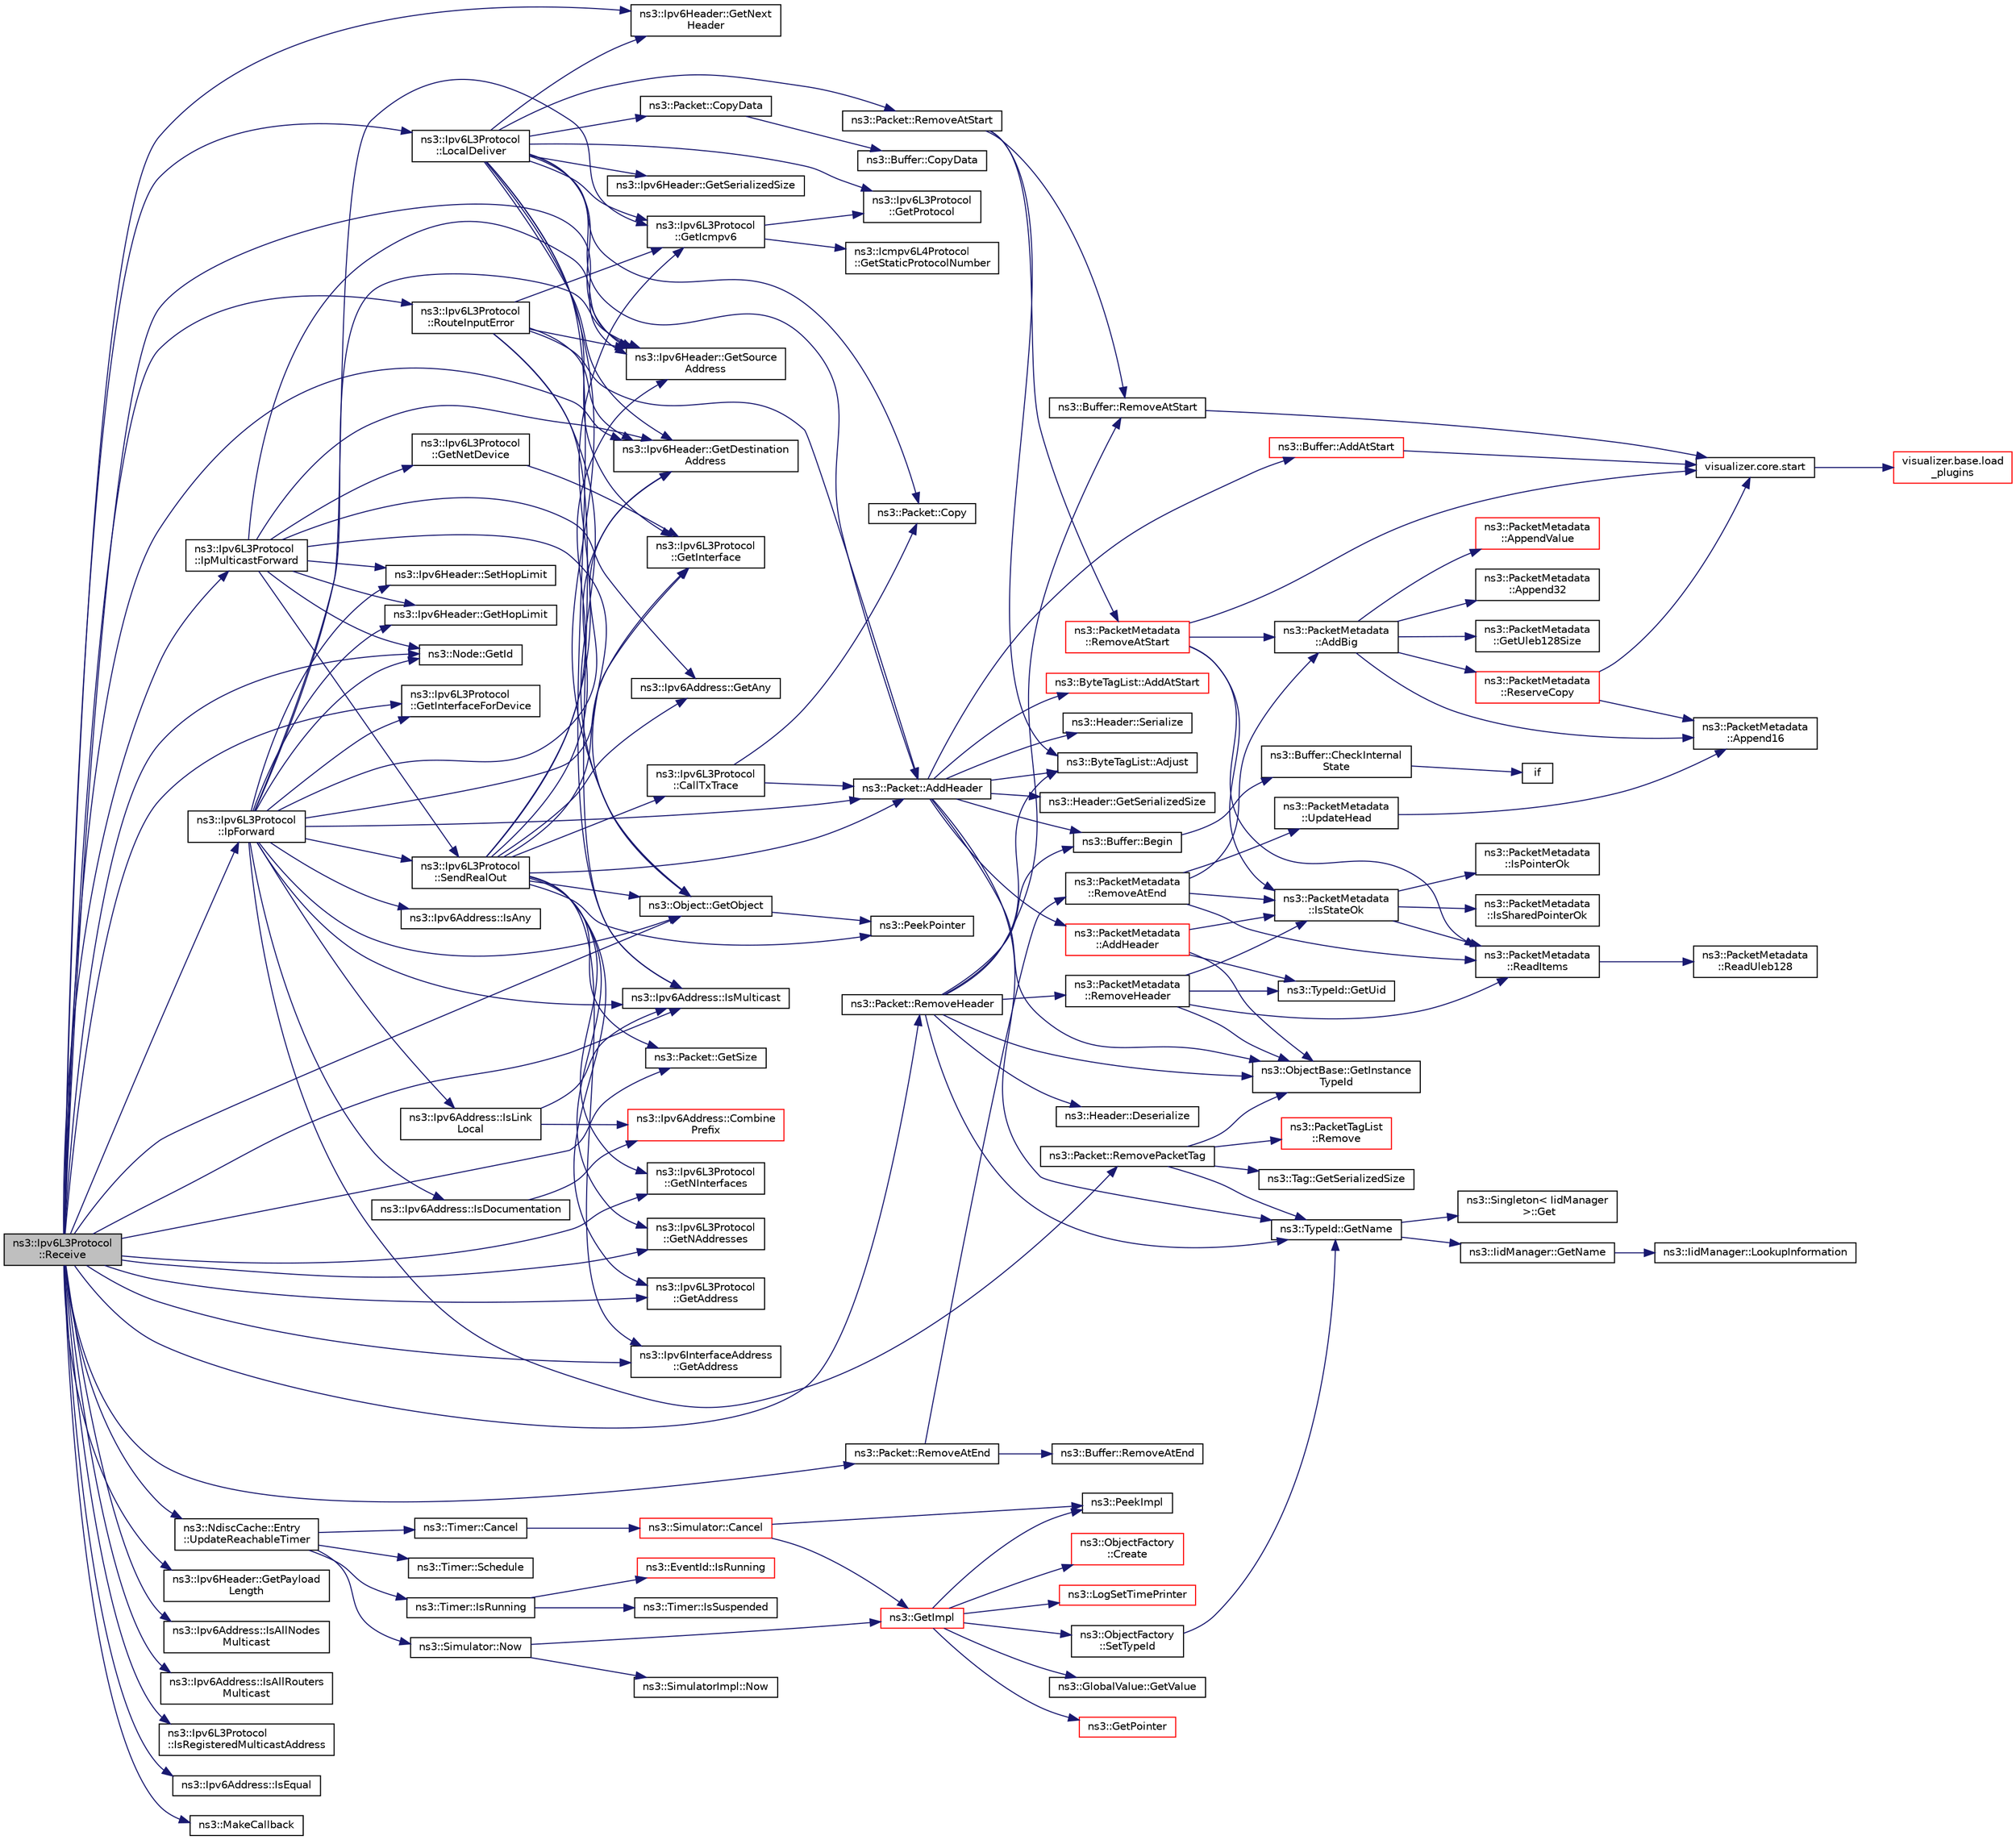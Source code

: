 digraph "ns3::Ipv6L3Protocol::Receive"
{
  edge [fontname="Helvetica",fontsize="10",labelfontname="Helvetica",labelfontsize="10"];
  node [fontname="Helvetica",fontsize="10",shape=record];
  rankdir="LR";
  Node1 [label="ns3::Ipv6L3Protocol\l::Receive",height=0.2,width=0.4,color="black", fillcolor="grey75", style="filled", fontcolor="black"];
  Node1 -> Node2 [color="midnightblue",fontsize="10",style="solid"];
  Node2 [label="ns3::Node::GetId",height=0.2,width=0.4,color="black", fillcolor="white", style="filled",URL="$dd/ded/classns3_1_1Node.html#aaf49b64a843565ce3812326313b370ac"];
  Node1 -> Node3 [color="midnightblue",fontsize="10",style="solid"];
  Node3 [label="ns3::Ipv6L3Protocol\l::GetInterfaceForDevice",height=0.2,width=0.4,color="black", fillcolor="white", style="filled",URL="$d7/d74/classns3_1_1Ipv6L3Protocol.html#a878292513d6294e2dfdeccbe1ed1d996",tooltip="Get interface index which is on a specified net device. "];
  Node1 -> Node4 [color="midnightblue",fontsize="10",style="solid"];
  Node4 [label="ns3::Object::GetObject",height=0.2,width=0.4,color="black", fillcolor="white", style="filled",URL="$d9/d77/classns3_1_1Object.html#a13e18c00017096c8381eb651d5bd0783"];
  Node4 -> Node5 [color="midnightblue",fontsize="10",style="solid"];
  Node5 [label="ns3::PeekPointer",height=0.2,width=0.4,color="black", fillcolor="white", style="filled",URL="$d7/d2e/namespacens3.html#af2a7557fe9afdd98d8f6f8f6e412cf5a"];
  Node1 -> Node6 [color="midnightblue",fontsize="10",style="solid"];
  Node6 [label="ns3::Packet::RemoveHeader",height=0.2,width=0.4,color="black", fillcolor="white", style="filled",URL="$dd/d7a/classns3_1_1Packet.html#a0961eccf975d75f902d40956c93ba63e",tooltip="Deserialize and remove the header from the internal buffer. "];
  Node6 -> Node7 [color="midnightblue",fontsize="10",style="solid"];
  Node7 [label="ns3::Header::Deserialize",height=0.2,width=0.4,color="black", fillcolor="white", style="filled",URL="$d6/dae/classns3_1_1Header.html#a78be9400bb66b2a8543606f395ef5396"];
  Node6 -> Node8 [color="midnightblue",fontsize="10",style="solid"];
  Node8 [label="ns3::Buffer::Begin",height=0.2,width=0.4,color="black", fillcolor="white", style="filled",URL="$da/d85/classns3_1_1Buffer.html#a893d4bf50df13e730b6cd0fda91b967f"];
  Node8 -> Node9 [color="midnightblue",fontsize="10",style="solid"];
  Node9 [label="ns3::Buffer::CheckInternal\lState",height=0.2,width=0.4,color="black", fillcolor="white", style="filled",URL="$da/d85/classns3_1_1Buffer.html#a6202ce7f1ecc1fc7a14cc13017375d14",tooltip="Checks the internal buffer structures consistency. "];
  Node9 -> Node10 [color="midnightblue",fontsize="10",style="solid"];
  Node10 [label="if",height=0.2,width=0.4,color="black", fillcolor="white", style="filled",URL="$d8/d0e/loss__ITU1238_8m.html#a419d895abe1313c35fa353c93802647e"];
  Node6 -> Node11 [color="midnightblue",fontsize="10",style="solid"];
  Node11 [label="ns3::ObjectBase::GetInstance\lTypeId",height=0.2,width=0.4,color="black", fillcolor="white", style="filled",URL="$d2/dac/classns3_1_1ObjectBase.html#abe5b43a6f5b99a92a4c3122db31f06fb"];
  Node6 -> Node12 [color="midnightblue",fontsize="10",style="solid"];
  Node12 [label="ns3::TypeId::GetName",height=0.2,width=0.4,color="black", fillcolor="white", style="filled",URL="$d6/d11/classns3_1_1TypeId.html#aa3c41c79ae428b3cb396a9c6bb3ef314"];
  Node12 -> Node13 [color="midnightblue",fontsize="10",style="solid"];
  Node13 [label="ns3::Singleton\< IidManager\l \>::Get",height=0.2,width=0.4,color="black", fillcolor="white", style="filled",URL="$d8/d77/classns3_1_1Singleton.html#a80a2cd3c25a27ea72add7a9f7a141ffa"];
  Node12 -> Node14 [color="midnightblue",fontsize="10",style="solid"];
  Node14 [label="ns3::IidManager::GetName",height=0.2,width=0.4,color="black", fillcolor="white", style="filled",URL="$d4/d1c/classns3_1_1IidManager.html#a5d68d0f0f44594dcdec239dbdb5bf53c"];
  Node14 -> Node15 [color="midnightblue",fontsize="10",style="solid"];
  Node15 [label="ns3::IidManager::LookupInformation",height=0.2,width=0.4,color="black", fillcolor="white", style="filled",URL="$d4/d1c/classns3_1_1IidManager.html#a6b1f4ba2815dba27a377e8a8db2384cf"];
  Node6 -> Node16 [color="midnightblue",fontsize="10",style="solid"];
  Node16 [label="ns3::Buffer::RemoveAtStart",height=0.2,width=0.4,color="black", fillcolor="white", style="filled",URL="$da/d85/classns3_1_1Buffer.html#adeecbb3e8f518aec6fee0437578ade4b"];
  Node16 -> Node17 [color="midnightblue",fontsize="10",style="solid"];
  Node17 [label="visualizer.core.start",height=0.2,width=0.4,color="black", fillcolor="white", style="filled",URL="$df/d6c/namespacevisualizer_1_1core.html#a2a35e5d8a34af358b508dac8635754e0"];
  Node17 -> Node18 [color="midnightblue",fontsize="10",style="solid"];
  Node18 [label="visualizer.base.load\l_plugins",height=0.2,width=0.4,color="red", fillcolor="white", style="filled",URL="$d4/d39/namespacevisualizer_1_1base.html#ad171497a5ff1afe0a73bedaebf35448f"];
  Node6 -> Node19 [color="midnightblue",fontsize="10",style="solid"];
  Node19 [label="ns3::ByteTagList::Adjust",height=0.2,width=0.4,color="black", fillcolor="white", style="filled",URL="$dd/d64/classns3_1_1ByteTagList.html#a1fec06d7e6daaf8039cf2a148e4090f2"];
  Node6 -> Node20 [color="midnightblue",fontsize="10",style="solid"];
  Node20 [label="ns3::PacketMetadata\l::RemoveHeader",height=0.2,width=0.4,color="black", fillcolor="white", style="filled",URL="$d1/db1/classns3_1_1PacketMetadata.html#afa8a589ec783d4998516d7f39f21242d",tooltip="Remove an header. "];
  Node20 -> Node11 [color="midnightblue",fontsize="10",style="solid"];
  Node20 -> Node21 [color="midnightblue",fontsize="10",style="solid"];
  Node21 [label="ns3::TypeId::GetUid",height=0.2,width=0.4,color="black", fillcolor="white", style="filled",URL="$d6/d11/classns3_1_1TypeId.html#acd3e41de6340d06299f4fd63e2ed8da0"];
  Node20 -> Node22 [color="midnightblue",fontsize="10",style="solid"];
  Node22 [label="ns3::PacketMetadata\l::IsStateOk",height=0.2,width=0.4,color="black", fillcolor="white", style="filled",URL="$d1/db1/classns3_1_1PacketMetadata.html#a208d3163e28704438cdd4d30318e489c",tooltip="Check if the metadata state is ok. "];
  Node22 -> Node23 [color="midnightblue",fontsize="10",style="solid"];
  Node23 [label="ns3::PacketMetadata\l::IsPointerOk",height=0.2,width=0.4,color="black", fillcolor="white", style="filled",URL="$d1/db1/classns3_1_1PacketMetadata.html#acf15fba7d020ebd77591619b5ad273c5",tooltip="Check if the position is valid. "];
  Node22 -> Node24 [color="midnightblue",fontsize="10",style="solid"];
  Node24 [label="ns3::PacketMetadata\l::ReadItems",height=0.2,width=0.4,color="black", fillcolor="white", style="filled",URL="$d1/db1/classns3_1_1PacketMetadata.html#a3719ad2c32313a9a1c74462322e8b517",tooltip="Read items. "];
  Node24 -> Node25 [color="midnightblue",fontsize="10",style="solid"];
  Node25 [label="ns3::PacketMetadata\l::ReadUleb128",height=0.2,width=0.4,color="black", fillcolor="white", style="filled",URL="$d1/db1/classns3_1_1PacketMetadata.html#a7ae75db766a843dbee8960ae8cbf23ee",tooltip="Read a ULEB128 (Unsigned Little Endian Base 128) coded number. "];
  Node22 -> Node26 [color="midnightblue",fontsize="10",style="solid"];
  Node26 [label="ns3::PacketMetadata\l::IsSharedPointerOk",height=0.2,width=0.4,color="black", fillcolor="white", style="filled",URL="$d1/db1/classns3_1_1PacketMetadata.html#ae62c5bb3dce611a0f8c5e9ba3ba8e26e",tooltip="Check if the position is valid. "];
  Node20 -> Node24 [color="midnightblue",fontsize="10",style="solid"];
  Node1 -> Node27 [color="midnightblue",fontsize="10",style="solid"];
  Node27 [label="ns3::Ipv6Header::GetPayload\lLength",height=0.2,width=0.4,color="black", fillcolor="white", style="filled",URL="$d8/d5d/classns3_1_1Ipv6Header.html#abb0c6d5e8def6677627f171573992828",tooltip="Get the \"Payload length\" field. "];
  Node1 -> Node28 [color="midnightblue",fontsize="10",style="solid"];
  Node28 [label="ns3::Packet::GetSize",height=0.2,width=0.4,color="black", fillcolor="white", style="filled",URL="$dd/d7a/classns3_1_1Packet.html#a462855c9929954d4301a4edfe55f4f1c",tooltip="Returns the the size in bytes of the packet (including the zero-filled initial payload). "];
  Node1 -> Node29 [color="midnightblue",fontsize="10",style="solid"];
  Node29 [label="ns3::Packet::RemoveAtEnd",height=0.2,width=0.4,color="black", fillcolor="white", style="filled",URL="$dd/d7a/classns3_1_1Packet.html#a607de6c1abda2a960e99a3b59fd35d14",tooltip="Remove size bytes from the end of the current packet. "];
  Node29 -> Node30 [color="midnightblue",fontsize="10",style="solid"];
  Node30 [label="ns3::Buffer::RemoveAtEnd",height=0.2,width=0.4,color="black", fillcolor="white", style="filled",URL="$da/d85/classns3_1_1Buffer.html#a83b30fd8e1202e778fb471757b800d47"];
  Node29 -> Node31 [color="midnightblue",fontsize="10",style="solid"];
  Node31 [label="ns3::PacketMetadata\l::RemoveAtEnd",height=0.2,width=0.4,color="black", fillcolor="white", style="filled",URL="$d1/db1/classns3_1_1PacketMetadata.html#a7c76154f5302bd55a68406f0103d50c6",tooltip="Remove a chunk of metadata at the metadata end. "];
  Node31 -> Node22 [color="midnightblue",fontsize="10",style="solid"];
  Node31 -> Node24 [color="midnightblue",fontsize="10",style="solid"];
  Node31 -> Node32 [color="midnightblue",fontsize="10",style="solid"];
  Node32 [label="ns3::PacketMetadata\l::AddBig",height=0.2,width=0.4,color="black", fillcolor="white", style="filled",URL="$d1/db1/classns3_1_1PacketMetadata.html#ae89a0bf5e3dcd624bd37bc8ca67544da",tooltip="Add a \"Big\" Item (a SmallItem plus an ExtraItem) "];
  Node32 -> Node33 [color="midnightblue",fontsize="10",style="solid"];
  Node33 [label="ns3::PacketMetadata\l::GetUleb128Size",height=0.2,width=0.4,color="black", fillcolor="white", style="filled",URL="$d1/db1/classns3_1_1PacketMetadata.html#a4ea634655d1780a2b4dd9a3ac54c3501",tooltip="Get the ULEB128 (Unsigned Little Endian Base 128) size. "];
  Node32 -> Node34 [color="midnightblue",fontsize="10",style="solid"];
  Node34 [label="ns3::PacketMetadata\l::ReserveCopy",height=0.2,width=0.4,color="red", fillcolor="white", style="filled",URL="$d1/db1/classns3_1_1PacketMetadata.html#a18a4039a86f4c212742f6359849ddfd6",tooltip="Reserve space and make a metadata copy. "];
  Node34 -> Node17 [color="midnightblue",fontsize="10",style="solid"];
  Node34 -> Node35 [color="midnightblue",fontsize="10",style="solid"];
  Node35 [label="ns3::PacketMetadata\l::Append16",height=0.2,width=0.4,color="black", fillcolor="white", style="filled",URL="$d1/db1/classns3_1_1PacketMetadata.html#ab80adc9c544b0f087715acf15e255707",tooltip="Append a 16-bit value to the buffer. "];
  Node32 -> Node35 [color="midnightblue",fontsize="10",style="solid"];
  Node32 -> Node36 [color="midnightblue",fontsize="10",style="solid"];
  Node36 [label="ns3::PacketMetadata\l::AppendValue",height=0.2,width=0.4,color="red", fillcolor="white", style="filled",URL="$d1/db1/classns3_1_1PacketMetadata.html#a48151488856a00fc7325c3e761b19b97",tooltip="Append a value to the buffer. "];
  Node32 -> Node37 [color="midnightblue",fontsize="10",style="solid"];
  Node37 [label="ns3::PacketMetadata\l::Append32",height=0.2,width=0.4,color="black", fillcolor="white", style="filled",URL="$d1/db1/classns3_1_1PacketMetadata.html#a254b3766510c9b38a2ad0bec6d973f15",tooltip="Append a 32-bit value to the buffer. "];
  Node31 -> Node38 [color="midnightblue",fontsize="10",style="solid"];
  Node38 [label="ns3::PacketMetadata\l::UpdateHead",height=0.2,width=0.4,color="black", fillcolor="white", style="filled",URL="$d1/db1/classns3_1_1PacketMetadata.html#a3baa0c324423e6fd600b31858aa4ade9",tooltip="Update the head. "];
  Node38 -> Node35 [color="midnightblue",fontsize="10",style="solid"];
  Node1 -> Node39 [color="midnightblue",fontsize="10",style="solid"];
  Node39 [label="ns3::Ipv6Header::GetSource\lAddress",height=0.2,width=0.4,color="black", fillcolor="white", style="filled",URL="$d8/d5d/classns3_1_1Ipv6Header.html#ae7b5116d81c8113fad228d799f5554c3",tooltip="Get the \"Source address\" field. "];
  Node1 -> Node40 [color="midnightblue",fontsize="10",style="solid"];
  Node40 [label="ns3::NdiscCache::Entry\l::UpdateReachableTimer",height=0.2,width=0.4,color="black", fillcolor="white", style="filled",URL="$d2/dee/classns3_1_1NdiscCache_1_1Entry.html#a505d6cca16dc15d1c80e714c10da522f",tooltip="Update the reachable timer. "];
  Node40 -> Node41 [color="midnightblue",fontsize="10",style="solid"];
  Node41 [label="ns3::Simulator::Now",height=0.2,width=0.4,color="black", fillcolor="white", style="filled",URL="$d7/deb/classns3_1_1Simulator.html#ac3178fa975b419f7875e7105be122800"];
  Node41 -> Node42 [color="midnightblue",fontsize="10",style="solid"];
  Node42 [label="ns3::GetImpl",height=0.2,width=0.4,color="red", fillcolor="white", style="filled",URL="$d4/d8b/group__simulator.html#ga42eb4eddad41528d4d99794a3dae3fd0",tooltip="Get the SimulatorImpl singleton. "];
  Node42 -> Node43 [color="midnightblue",fontsize="10",style="solid"];
  Node43 [label="ns3::PeekImpl",height=0.2,width=0.4,color="black", fillcolor="white", style="filled",URL="$d4/d8b/group__simulator.html#ga233c5c38de117e4e4a5a9cd168694792",tooltip="Get the static SimulatorImpl instance. "];
  Node42 -> Node44 [color="midnightblue",fontsize="10",style="solid"];
  Node44 [label="ns3::GlobalValue::GetValue",height=0.2,width=0.4,color="black", fillcolor="white", style="filled",URL="$dc/d02/classns3_1_1GlobalValue.html#aa33773cb952ba3c285a03ae2c4769b84"];
  Node42 -> Node45 [color="midnightblue",fontsize="10",style="solid"];
  Node45 [label="ns3::ObjectFactory\l::SetTypeId",height=0.2,width=0.4,color="black", fillcolor="white", style="filled",URL="$d5/d0d/classns3_1_1ObjectFactory.html#a77dcd099064038a1eb7a6b8251229ec3"];
  Node45 -> Node12 [color="midnightblue",fontsize="10",style="solid"];
  Node42 -> Node46 [color="midnightblue",fontsize="10",style="solid"];
  Node46 [label="ns3::GetPointer",height=0.2,width=0.4,color="red", fillcolor="white", style="filled",URL="$d7/d2e/namespacens3.html#ab4e173cdfd43d17c1a40d5348510a670"];
  Node42 -> Node47 [color="midnightblue",fontsize="10",style="solid"];
  Node47 [label="ns3::ObjectFactory\l::Create",height=0.2,width=0.4,color="red", fillcolor="white", style="filled",URL="$d5/d0d/classns3_1_1ObjectFactory.html#a18152e93f0a6fe184ed7300cb31e9896"];
  Node42 -> Node48 [color="midnightblue",fontsize="10",style="solid"];
  Node48 [label="ns3::LogSetTimePrinter",height=0.2,width=0.4,color="red", fillcolor="white", style="filled",URL="$d7/d2e/namespacens3.html#acf6a1749b3febc5a6a5b2b8620138d80"];
  Node41 -> Node49 [color="midnightblue",fontsize="10",style="solid"];
  Node49 [label="ns3::SimulatorImpl::Now",height=0.2,width=0.4,color="black", fillcolor="white", style="filled",URL="$d2/d19/classns3_1_1SimulatorImpl.html#aa516c50060846adc6fd316e83ef0797c"];
  Node40 -> Node50 [color="midnightblue",fontsize="10",style="solid"];
  Node50 [label="ns3::Timer::IsRunning",height=0.2,width=0.4,color="black", fillcolor="white", style="filled",URL="$d0/d3e/classns3_1_1Timer.html#addbc6c740f21ddeb6ad358557962b24c"];
  Node50 -> Node51 [color="midnightblue",fontsize="10",style="solid"];
  Node51 [label="ns3::Timer::IsSuspended",height=0.2,width=0.4,color="black", fillcolor="white", style="filled",URL="$d0/d3e/classns3_1_1Timer.html#a6eaea57766ec5e85023264fe2fb69066"];
  Node50 -> Node52 [color="midnightblue",fontsize="10",style="solid"];
  Node52 [label="ns3::EventId::IsRunning",height=0.2,width=0.4,color="red", fillcolor="white", style="filled",URL="$d1/df8/classns3_1_1EventId.html#aabf8476d1a080c199ea0c6aa9ccea372"];
  Node40 -> Node53 [color="midnightblue",fontsize="10",style="solid"];
  Node53 [label="ns3::Timer::Cancel",height=0.2,width=0.4,color="black", fillcolor="white", style="filled",URL="$d0/d3e/classns3_1_1Timer.html#ac8261489cfc3361ab869ea2387cfc841"];
  Node53 -> Node54 [color="midnightblue",fontsize="10",style="solid"];
  Node54 [label="ns3::Simulator::Cancel",height=0.2,width=0.4,color="red", fillcolor="white", style="filled",URL="$d7/deb/classns3_1_1Simulator.html#a1b903a62d6117ef28f7ba3c6500689bf"];
  Node54 -> Node43 [color="midnightblue",fontsize="10",style="solid"];
  Node54 -> Node42 [color="midnightblue",fontsize="10",style="solid"];
  Node40 -> Node55 [color="midnightblue",fontsize="10",style="solid"];
  Node55 [label="ns3::Timer::Schedule",height=0.2,width=0.4,color="black", fillcolor="white", style="filled",URL="$d0/d3e/classns3_1_1Timer.html#ac3345d696887578f518b19f359f7f94b"];
  Node1 -> Node56 [color="midnightblue",fontsize="10",style="solid"];
  Node56 [label="ns3::Ipv6Header::GetNext\lHeader",height=0.2,width=0.4,color="black", fillcolor="white", style="filled",URL="$d8/d5d/classns3_1_1Ipv6Header.html#a24317958bbf0b77d2c1c6b23d1866e9b",tooltip="Get the next header. "];
  Node1 -> Node57 [color="midnightblue",fontsize="10",style="solid"];
  Node57 [label="ns3::Ipv6Header::GetDestination\lAddress",height=0.2,width=0.4,color="black", fillcolor="white", style="filled",URL="$d8/d5d/classns3_1_1Ipv6Header.html#a472309d4a08c9fea54092346ba7beca4",tooltip="Get the \"Destination address\" field. "];
  Node1 -> Node58 [color="midnightblue",fontsize="10",style="solid"];
  Node58 [label="ns3::Ipv6Address::IsAllNodes\lMulticast",height=0.2,width=0.4,color="black", fillcolor="white", style="filled",URL="$d5/de6/classns3_1_1Ipv6Address.html#a3063fa987fa3e8fe4461feac1cd0d06f",tooltip="If the IPv6 address is \"all nodes multicast\" (ff02::1/8). "];
  Node1 -> Node59 [color="midnightblue",fontsize="10",style="solid"];
  Node59 [label="ns3::Ipv6L3Protocol\l::LocalDeliver",height=0.2,width=0.4,color="black", fillcolor="white", style="filled",URL="$d7/d74/classns3_1_1Ipv6L3Protocol.html#a8e2c7a80851d870812295c19dc908a38",tooltip="Deliver a packet. "];
  Node59 -> Node4 [color="midnightblue",fontsize="10",style="solid"];
  Node59 -> Node39 [color="midnightblue",fontsize="10",style="solid"];
  Node59 -> Node57 [color="midnightblue",fontsize="10",style="solid"];
  Node59 -> Node56 [color="midnightblue",fontsize="10",style="solid"];
  Node59 -> Node60 [color="midnightblue",fontsize="10",style="solid"];
  Node60 [label="ns3::Packet::CopyData",height=0.2,width=0.4,color="black", fillcolor="white", style="filled",URL="$dd/d7a/classns3_1_1Packet.html#a5a6d304b9e0d90733919ffe224b98f0d",tooltip="Copy the packet contents to a byte buffer. "];
  Node60 -> Node61 [color="midnightblue",fontsize="10",style="solid"];
  Node61 [label="ns3::Buffer::CopyData",height=0.2,width=0.4,color="black", fillcolor="white", style="filled",URL="$da/d85/classns3_1_1Buffer.html#aec4a3fd349f94e449b4b2d14dd964a4c"];
  Node59 -> Node62 [color="midnightblue",fontsize="10",style="solid"];
  Node62 [label="ns3::Ipv6L3Protocol\l::GetProtocol",height=0.2,width=0.4,color="black", fillcolor="white", style="filled",URL="$d7/d74/classns3_1_1Ipv6L3Protocol.html#acb189bb5deceb95e78f2a443609c8d64",tooltip="Get L4 protocol by protocol number. "];
  Node59 -> Node63 [color="midnightblue",fontsize="10",style="solid"];
  Node63 [label="ns3::Packet::AddHeader",height=0.2,width=0.4,color="black", fillcolor="white", style="filled",URL="$dd/d7a/classns3_1_1Packet.html#a465108c595a0bc592095cbcab1832ed8",tooltip="Add header to this packet. "];
  Node63 -> Node64 [color="midnightblue",fontsize="10",style="solid"];
  Node64 [label="ns3::Header::GetSerializedSize",height=0.2,width=0.4,color="black", fillcolor="white", style="filled",URL="$d6/dae/classns3_1_1Header.html#a6ef0497eabc1b1fb0ad42738eb73f934"];
  Node63 -> Node11 [color="midnightblue",fontsize="10",style="solid"];
  Node63 -> Node12 [color="midnightblue",fontsize="10",style="solid"];
  Node63 -> Node65 [color="midnightblue",fontsize="10",style="solid"];
  Node65 [label="ns3::Buffer::AddAtStart",height=0.2,width=0.4,color="red", fillcolor="white", style="filled",URL="$da/d85/classns3_1_1Buffer.html#a8abd8164c3671d3dadc98fc66fade7b1"];
  Node65 -> Node17 [color="midnightblue",fontsize="10",style="solid"];
  Node63 -> Node19 [color="midnightblue",fontsize="10",style="solid"];
  Node63 -> Node66 [color="midnightblue",fontsize="10",style="solid"];
  Node66 [label="ns3::ByteTagList::AddAtStart",height=0.2,width=0.4,color="red", fillcolor="white", style="filled",URL="$dd/d64/classns3_1_1ByteTagList.html#acb4563fbe4299c55af41ba7a166b71d5"];
  Node63 -> Node67 [color="midnightblue",fontsize="10",style="solid"];
  Node67 [label="ns3::Header::Serialize",height=0.2,width=0.4,color="black", fillcolor="white", style="filled",URL="$d6/dae/classns3_1_1Header.html#afb61f1aac69ff8349a6bfe521fab5404"];
  Node63 -> Node8 [color="midnightblue",fontsize="10",style="solid"];
  Node63 -> Node68 [color="midnightblue",fontsize="10",style="solid"];
  Node68 [label="ns3::PacketMetadata\l::AddHeader",height=0.2,width=0.4,color="red", fillcolor="white", style="filled",URL="$d1/db1/classns3_1_1PacketMetadata.html#abdce736c4c5f647242f0808c0d2f9249",tooltip="Add an header. "];
  Node68 -> Node22 [color="midnightblue",fontsize="10",style="solid"];
  Node68 -> Node11 [color="midnightblue",fontsize="10",style="solid"];
  Node68 -> Node21 [color="midnightblue",fontsize="10",style="solid"];
  Node59 -> Node69 [color="midnightblue",fontsize="10",style="solid"];
  Node69 [label="ns3::Ipv6L3Protocol\l::GetIcmpv6",height=0.2,width=0.4,color="black", fillcolor="white", style="filled",URL="$d7/d74/classns3_1_1Ipv6L3Protocol.html#a10384a4dc85c61e65cf73b47ec9da90d",tooltip="Get ICMPv6 protocol. "];
  Node69 -> Node62 [color="midnightblue",fontsize="10",style="solid"];
  Node69 -> Node70 [color="midnightblue",fontsize="10",style="solid"];
  Node70 [label="ns3::Icmpv6L4Protocol\l::GetStaticProtocolNumber",height=0.2,width=0.4,color="black", fillcolor="white", style="filled",URL="$d7/d1d/classns3_1_1Icmpv6L4Protocol.html#af845269e6c3f4509a4e287195c965afc",tooltip="Get ICMPv6 protocol number. "];
  Node59 -> Node71 [color="midnightblue",fontsize="10",style="solid"];
  Node71 [label="ns3::Ipv6Header::GetSerializedSize",height=0.2,width=0.4,color="black", fillcolor="white", style="filled",URL="$d8/d5d/classns3_1_1Ipv6Header.html#a4a0464cd471e0a3923470255af25ddeb",tooltip="Get the serialized size of the packet. "];
  Node59 -> Node72 [color="midnightblue",fontsize="10",style="solid"];
  Node72 [label="ns3::Packet::RemoveAtStart",height=0.2,width=0.4,color="black", fillcolor="white", style="filled",URL="$dd/d7a/classns3_1_1Packet.html#a78aa207e7921dd2f9f7e0d0b7a1c730a",tooltip="Remove size bytes from the start of the current packet. "];
  Node72 -> Node16 [color="midnightblue",fontsize="10",style="solid"];
  Node72 -> Node19 [color="midnightblue",fontsize="10",style="solid"];
  Node72 -> Node73 [color="midnightblue",fontsize="10",style="solid"];
  Node73 [label="ns3::PacketMetadata\l::RemoveAtStart",height=0.2,width=0.4,color="red", fillcolor="white", style="filled",URL="$d1/db1/classns3_1_1PacketMetadata.html#a9a0300e7ae709f269d59b6733e590d56",tooltip="Remove a chunk of metadata at the metadata start. "];
  Node73 -> Node22 [color="midnightblue",fontsize="10",style="solid"];
  Node73 -> Node17 [color="midnightblue",fontsize="10",style="solid"];
  Node73 -> Node24 [color="midnightblue",fontsize="10",style="solid"];
  Node73 -> Node32 [color="midnightblue",fontsize="10",style="solid"];
  Node59 -> Node74 [color="midnightblue",fontsize="10",style="solid"];
  Node74 [label="ns3::Packet::Copy",height=0.2,width=0.4,color="black", fillcolor="white", style="filled",URL="$dd/d7a/classns3_1_1Packet.html#a5d5c70802a5f77fc5f0001e0cfc1898b",tooltip="performs a COW copy of the packet. "];
  Node59 -> Node75 [color="midnightblue",fontsize="10",style="solid"];
  Node75 [label="ns3::Ipv6L3Protocol\l::GetInterface",height=0.2,width=0.4,color="black", fillcolor="white", style="filled",URL="$d7/d74/classns3_1_1Ipv6L3Protocol.html#a2e53b72d76bceb713f2d3cb54e24f5a1",tooltip="Get an interface. "];
  Node59 -> Node76 [color="midnightblue",fontsize="10",style="solid"];
  Node76 [label="ns3::Ipv6Address::IsMulticast",height=0.2,width=0.4,color="black", fillcolor="white", style="filled",URL="$d5/de6/classns3_1_1Ipv6Address.html#a0657bb007d3c5618f3f6000b5054df72",tooltip="If the IPv6 address is multicast (ff00::/8). "];
  Node1 -> Node77 [color="midnightblue",fontsize="10",style="solid"];
  Node77 [label="ns3::Ipv6Address::IsAllRouters\lMulticast",height=0.2,width=0.4,color="black", fillcolor="white", style="filled",URL="$d5/de6/classns3_1_1Ipv6Address.html#a1f8a224aee6413598d8683753428a86a",tooltip="If the IPv6 address is \"all routers multicast\" (ff02::2/8). "];
  Node1 -> Node76 [color="midnightblue",fontsize="10",style="solid"];
  Node1 -> Node78 [color="midnightblue",fontsize="10",style="solid"];
  Node78 [label="ns3::Ipv6L3Protocol\l::IsRegisteredMulticastAddress",height=0.2,width=0.4,color="black", fillcolor="white", style="filled",URL="$d7/d74/classns3_1_1Ipv6L3Protocol.html#ad883e42df23aa1fc0fe38a1489830b1a"];
  Node1 -> Node79 [color="midnightblue",fontsize="10",style="solid"];
  Node79 [label="ns3::Ipv6L3Protocol\l::GetNInterfaces",height=0.2,width=0.4,color="black", fillcolor="white", style="filled",URL="$d7/d74/classns3_1_1Ipv6L3Protocol.html#a53882c40f6fb32e2a6fe0a7a2858698d",tooltip="Get current number of interface on this stack. "];
  Node1 -> Node80 [color="midnightblue",fontsize="10",style="solid"];
  Node80 [label="ns3::Ipv6L3Protocol\l::GetNAddresses",height=0.2,width=0.4,color="black", fillcolor="white", style="filled",URL="$d7/d74/classns3_1_1Ipv6L3Protocol.html#a3b09a9f504a311ecc08fdc026d897514",tooltip="Get number of address for an interface. "];
  Node1 -> Node81 [color="midnightblue",fontsize="10",style="solid"];
  Node81 [label="ns3::Ipv6L3Protocol\l::GetAddress",height=0.2,width=0.4,color="black", fillcolor="white", style="filled",URL="$d7/d74/classns3_1_1Ipv6L3Protocol.html#a0321a9ac3f79b5a7b7542cecf11bfe44",tooltip="Get an address. "];
  Node1 -> Node82 [color="midnightblue",fontsize="10",style="solid"];
  Node82 [label="ns3::Ipv6InterfaceAddress\l::GetAddress",height=0.2,width=0.4,color="black", fillcolor="white", style="filled",URL="$dc/d62/classns3_1_1Ipv6InterfaceAddress.html#a80d4caacff72bddc3045a5929519e107",tooltip="Get the IPv6 address. "];
  Node1 -> Node83 [color="midnightblue",fontsize="10",style="solid"];
  Node83 [label="ns3::Ipv6Address::IsEqual",height=0.2,width=0.4,color="black", fillcolor="white", style="filled",URL="$d5/de6/classns3_1_1Ipv6Address.html#a4118c22001a38bf7323936081834b9b5",tooltip="Comparison operation between two Ipv6Addresses. "];
  Node1 -> Node84 [color="midnightblue",fontsize="10",style="solid"];
  Node84 [label="ns3::MakeCallback",height=0.2,width=0.4,color="black", fillcolor="white", style="filled",URL="$dd/de0/group__makecallbackmemptr.html#ga9376283685aa99d204048d6a4b7610a4"];
  Node1 -> Node85 [color="midnightblue",fontsize="10",style="solid"];
  Node85 [label="ns3::Ipv6L3Protocol\l::IpForward",height=0.2,width=0.4,color="black", fillcolor="white", style="filled",URL="$d7/d74/classns3_1_1Ipv6L3Protocol.html#ac956e0aaed5e961b6c25210c2b696da6",tooltip="Forward a packet. "];
  Node85 -> Node2 [color="midnightblue",fontsize="10",style="solid"];
  Node85 -> Node57 [color="midnightblue",fontsize="10",style="solid"];
  Node85 -> Node86 [color="midnightblue",fontsize="10",style="solid"];
  Node86 [label="ns3::Ipv6Address::IsDocumentation",height=0.2,width=0.4,color="black", fillcolor="white", style="filled",URL="$d5/de6/classns3_1_1Ipv6Address.html#a9ccdedd4e4471bcc676564e2599eb955",tooltip="If the IPv6 address is a documentation address (2001:DB8::/32). "];
  Node86 -> Node87 [color="midnightblue",fontsize="10",style="solid"];
  Node87 [label="ns3::Ipv6Address::Combine\lPrefix",height=0.2,width=0.4,color="red", fillcolor="white", style="filled",URL="$d5/de6/classns3_1_1Ipv6Address.html#a91f6e8c6a3020d592f45b8e33a79070f",tooltip="Combine this address with a prefix. "];
  Node85 -> Node4 [color="midnightblue",fontsize="10",style="solid"];
  Node85 -> Node88 [color="midnightblue",fontsize="10",style="solid"];
  Node88 [label="ns3::Ipv6Header::SetHopLimit",height=0.2,width=0.4,color="black", fillcolor="white", style="filled",URL="$d8/d5d/classns3_1_1Ipv6Header.html#a5133fdec9ec05d089d9c47f476715d73",tooltip="Set the \"Hop limit\" field (TTL). "];
  Node85 -> Node89 [color="midnightblue",fontsize="10",style="solid"];
  Node89 [label="ns3::Ipv6Header::GetHopLimit",height=0.2,width=0.4,color="black", fillcolor="white", style="filled",URL="$d8/d5d/classns3_1_1Ipv6Header.html#adf9e577228bd7dca1e1192514b8ba8ab",tooltip="Get the \"Hop limit\" field (TTL). "];
  Node85 -> Node39 [color="midnightblue",fontsize="10",style="solid"];
  Node85 -> Node90 [color="midnightblue",fontsize="10",style="solid"];
  Node90 [label="ns3::Ipv6Address::IsLink\lLocal",height=0.2,width=0.4,color="black", fillcolor="white", style="filled",URL="$d5/de6/classns3_1_1Ipv6Address.html#a881c3e796e2afdbd49b2ec630ada1126",tooltip="If the IPv6 address is a link-local address (fe80::/64). "];
  Node90 -> Node76 [color="midnightblue",fontsize="10",style="solid"];
  Node90 -> Node87 [color="midnightblue",fontsize="10",style="solid"];
  Node85 -> Node76 [color="midnightblue",fontsize="10",style="solid"];
  Node85 -> Node63 [color="midnightblue",fontsize="10",style="solid"];
  Node85 -> Node69 [color="midnightblue",fontsize="10",style="solid"];
  Node85 -> Node91 [color="midnightblue",fontsize="10",style="solid"];
  Node91 [label="ns3::Ipv6Address::IsAny",height=0.2,width=0.4,color="black", fillcolor="white", style="filled",URL="$d5/de6/classns3_1_1Ipv6Address.html#a6f15ff7a41a6ae2171cdeda2a53179b8",tooltip="If the IPv6 address is the \"Any\" address. "];
  Node85 -> Node75 [color="midnightblue",fontsize="10",style="solid"];
  Node85 -> Node3 [color="midnightblue",fontsize="10",style="solid"];
  Node85 -> Node92 [color="midnightblue",fontsize="10",style="solid"];
  Node92 [label="ns3::Packet::RemovePacketTag",height=0.2,width=0.4,color="black", fillcolor="white", style="filled",URL="$dd/d7a/classns3_1_1Packet.html#a078fe922d976a417ab25ba2f3c2fd667",tooltip="Remove a packet tag. "];
  Node92 -> Node11 [color="midnightblue",fontsize="10",style="solid"];
  Node92 -> Node12 [color="midnightblue",fontsize="10",style="solid"];
  Node92 -> Node93 [color="midnightblue",fontsize="10",style="solid"];
  Node93 [label="ns3::Tag::GetSerializedSize",height=0.2,width=0.4,color="black", fillcolor="white", style="filled",URL="$d0/d79/classns3_1_1Tag.html#a01c8efdea943fd8cce2ef5d4d67eefa6"];
  Node92 -> Node94 [color="midnightblue",fontsize="10",style="solid"];
  Node94 [label="ns3::PacketTagList\l::Remove",height=0.2,width=0.4,color="red", fillcolor="white", style="filled",URL="$dd/d19/classns3_1_1PacketTagList.html#a043d984c546f67adc273448747784ee3"];
  Node85 -> Node95 [color="midnightblue",fontsize="10",style="solid"];
  Node95 [label="ns3::Ipv6L3Protocol\l::SendRealOut",height=0.2,width=0.4,color="black", fillcolor="white", style="filled",URL="$d7/d74/classns3_1_1Ipv6L3Protocol.html#adad363af4c50cd94505b918b15f228d4",tooltip="Send packet with route. "];
  Node95 -> Node75 [color="midnightblue",fontsize="10",style="solid"];
  Node95 -> Node57 [color="midnightblue",fontsize="10",style="solid"];
  Node95 -> Node28 [color="midnightblue",fontsize="10",style="solid"];
  Node95 -> Node79 [color="midnightblue",fontsize="10",style="solid"];
  Node95 -> Node80 [color="midnightblue",fontsize="10",style="solid"];
  Node95 -> Node81 [color="midnightblue",fontsize="10",style="solid"];
  Node95 -> Node82 [color="midnightblue",fontsize="10",style="solid"];
  Node95 -> Node39 [color="midnightblue",fontsize="10",style="solid"];
  Node95 -> Node69 [color="midnightblue",fontsize="10",style="solid"];
  Node95 -> Node63 [color="midnightblue",fontsize="10",style="solid"];
  Node95 -> Node4 [color="midnightblue",fontsize="10",style="solid"];
  Node95 -> Node5 [color="midnightblue",fontsize="10",style="solid"];
  Node95 -> Node96 [color="midnightblue",fontsize="10",style="solid"];
  Node96 [label="ns3::Ipv6Address::GetAny",height=0.2,width=0.4,color="black", fillcolor="white", style="filled",URL="$d5/de6/classns3_1_1Ipv6Address.html#a2783e8badfc98c8b0a8508bba6e1b91e",tooltip="Get the \"any\" (::) Ipv6Address. "];
  Node95 -> Node97 [color="midnightblue",fontsize="10",style="solid"];
  Node97 [label="ns3::Ipv6L3Protocol\l::CallTxTrace",height=0.2,width=0.4,color="black", fillcolor="white", style="filled",URL="$d7/d74/classns3_1_1Ipv6L3Protocol.html#a40e29e34a97639ad1caad6b64e732454",tooltip="Make a copy of the packet, add the header and invoke the TX trace callback. "];
  Node97 -> Node74 [color="midnightblue",fontsize="10",style="solid"];
  Node97 -> Node63 [color="midnightblue",fontsize="10",style="solid"];
  Node1 -> Node98 [color="midnightblue",fontsize="10",style="solid"];
  Node98 [label="ns3::Ipv6L3Protocol\l::IpMulticastForward",height=0.2,width=0.4,color="black", fillcolor="white", style="filled",URL="$d7/d74/classns3_1_1Ipv6L3Protocol.html#aa65d2e4894ea499415227e232e854824",tooltip="Forward a multicast packet. "];
  Node98 -> Node2 [color="midnightblue",fontsize="10",style="solid"];
  Node98 -> Node88 [color="midnightblue",fontsize="10",style="solid"];
  Node98 -> Node89 [color="midnightblue",fontsize="10",style="solid"];
  Node98 -> Node4 [color="midnightblue",fontsize="10",style="solid"];
  Node98 -> Node39 [color="midnightblue",fontsize="10",style="solid"];
  Node98 -> Node57 [color="midnightblue",fontsize="10",style="solid"];
  Node98 -> Node96 [color="midnightblue",fontsize="10",style="solid"];
  Node98 -> Node99 [color="midnightblue",fontsize="10",style="solid"];
  Node99 [label="ns3::Ipv6L3Protocol\l::GetNetDevice",height=0.2,width=0.4,color="black", fillcolor="white", style="filled",URL="$d7/d74/classns3_1_1Ipv6L3Protocol.html#a574d1beafc86062acf582e75dc437a47",tooltip="Get device by index. "];
  Node99 -> Node75 [color="midnightblue",fontsize="10",style="solid"];
  Node98 -> Node95 [color="midnightblue",fontsize="10",style="solid"];
  Node1 -> Node100 [color="midnightblue",fontsize="10",style="solid"];
  Node100 [label="ns3::Ipv6L3Protocol\l::RouteInputError",height=0.2,width=0.4,color="black", fillcolor="white", style="filled",URL="$d7/d74/classns3_1_1Ipv6L3Protocol.html#a0cdd2195de560337df8dbe1a412cbaf6",tooltip="Fallback when no route is found. "];
  Node100 -> Node4 [color="midnightblue",fontsize="10",style="solid"];
  Node100 -> Node57 [color="midnightblue",fontsize="10",style="solid"];
  Node100 -> Node76 [color="midnightblue",fontsize="10",style="solid"];
  Node100 -> Node63 [color="midnightblue",fontsize="10",style="solid"];
  Node100 -> Node69 [color="midnightblue",fontsize="10",style="solid"];
  Node100 -> Node39 [color="midnightblue",fontsize="10",style="solid"];
}
